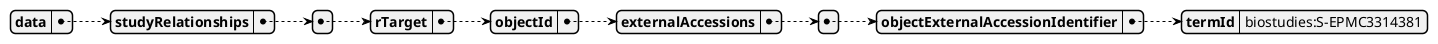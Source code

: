 @startjson

{
    "data": {
        "studyRelationships": [
            {
                "rTarget": {
                    "objectId": {
                        "externalAccessions": [
                            {
                                "objectExternalAccessionIdentifier": {
                                    "termId": "biostudies:S-EPMC3314381"
                                }
                            }
                        ]
                    }
                }
            }
        ]
    }
}
@endjson